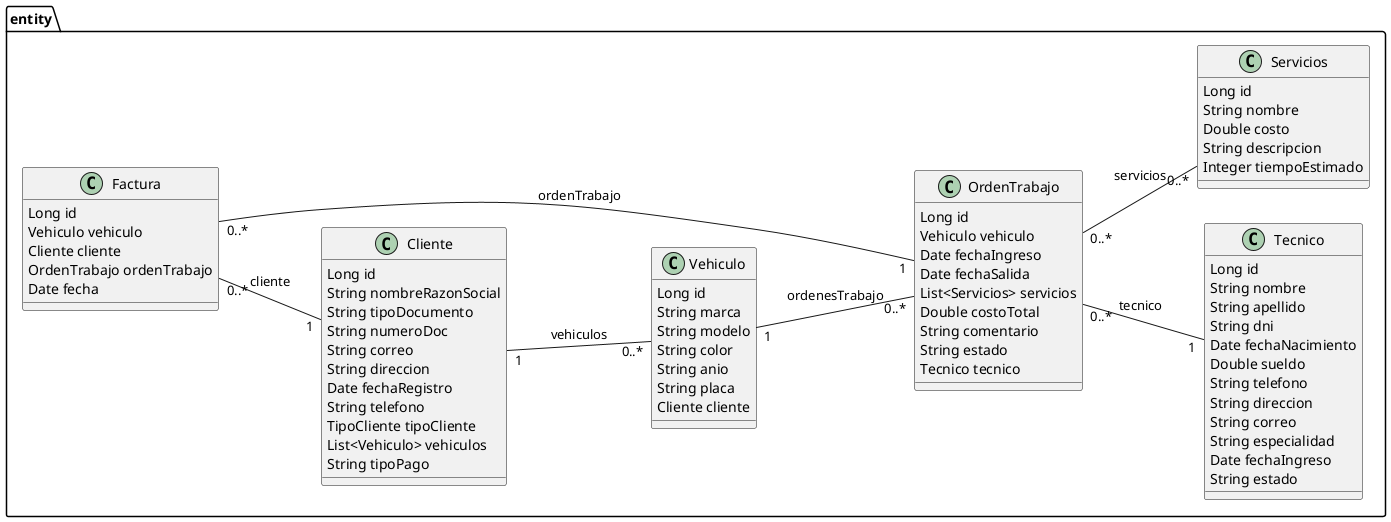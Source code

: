 @startuml clases
left to right direction
    package entity {

    class Cliente {
        Long id
        String nombreRazonSocial
        String tipoDocumento
        String numeroDoc
        String correo
        String direccion
        Date fechaRegistro
        String telefono
        TipoCliente tipoCliente
        List<Vehiculo> vehiculos
        String tipoPago
    }

    class Vehiculo {
        Long id
        String marca
        String modelo
        String color
        String anio
        String placa
        Cliente cliente
    }

    class Tecnico {
        Long id
        String nombre
        String apellido
        String dni
        Date fechaNacimiento
        Double sueldo
        String telefono
        String direccion
        String correo
        String especialidad
        Date fechaIngreso
        String estado
    }

    class Servicios {
        Long id
        String nombre
        Double costo
        String descripcion
        Integer tiempoEstimado
    }

    class OrdenTrabajo {
        Long id
        Vehiculo vehiculo
        Date fechaIngreso
        Date fechaSalida
        List<Servicios> servicios
        Double costoTotal
        String comentario
        String estado
        Tecnico tecnico
    }

    class Factura {
        Long id
        Vehiculo vehiculo
        Cliente cliente
        OrdenTrabajo ordenTrabajo
        Date fecha
    }

    Cliente "1" -- "0..*" Vehiculo : vehiculos
    Vehiculo "1" -- "0..*" OrdenTrabajo : ordenesTrabajo
    OrdenTrabajo "0..*" -- "0..*" Servicios : servicios
    OrdenTrabajo "0..*" -- "1" Tecnico : tecnico
    Factura "0..*" -- "1" Cliente : cliente
    Factura "0..*" -- "1" OrdenTrabajo : ordenTrabajo
}

@enduml 